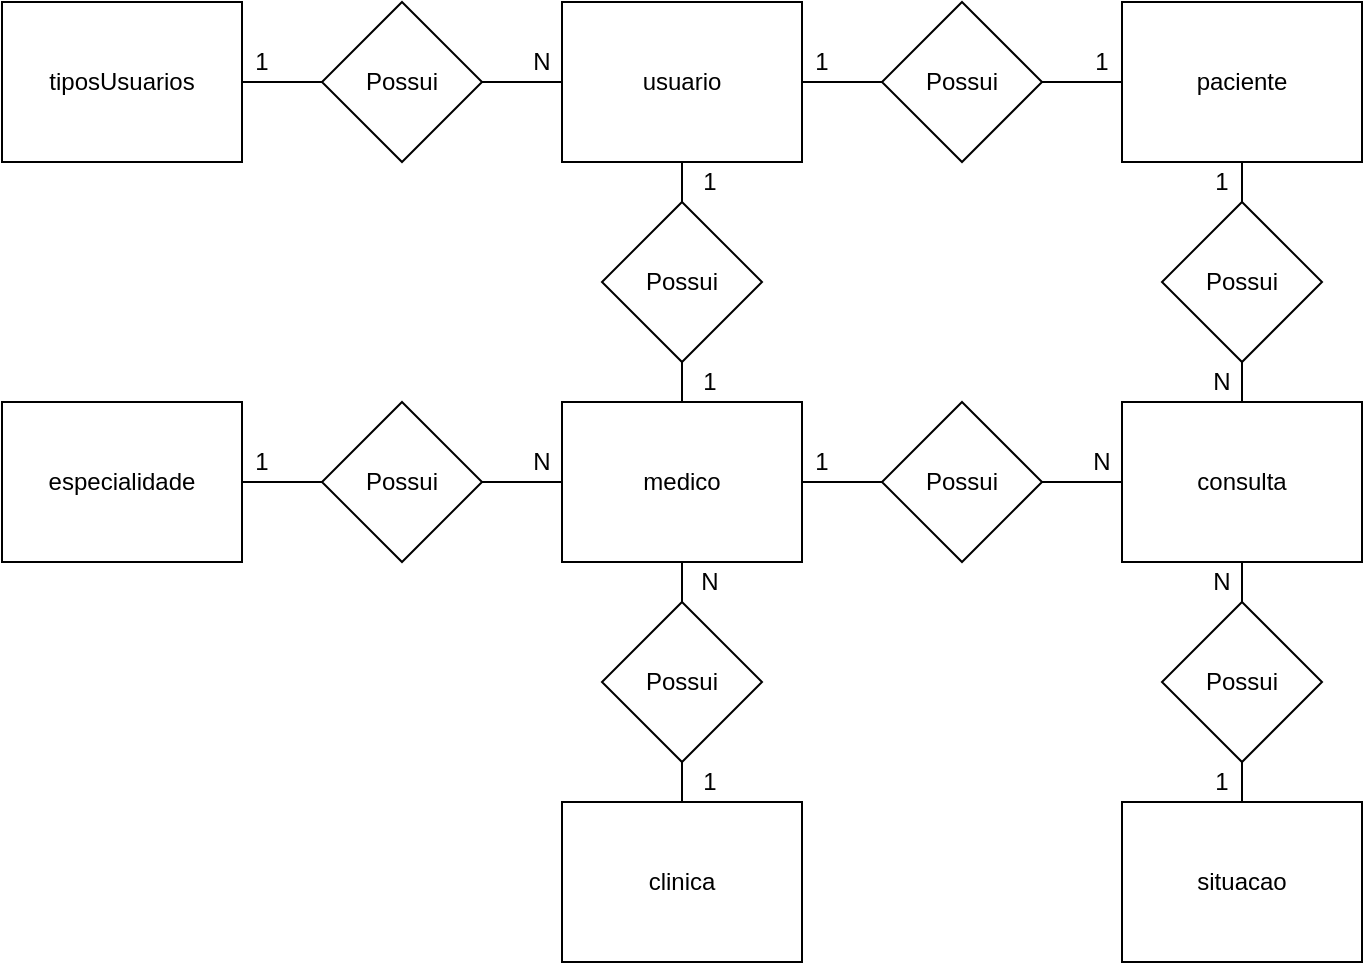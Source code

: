 <mxfile version="14.4.8" type="device" pages="2"><diagram id="L9yg8rVzbxGNGAhTD04A" name="Conceitual"><mxGraphModel dx="1422" dy="762" grid="1" gridSize="10" guides="1" tooltips="1" connect="1" arrows="1" fold="1" page="1" pageScale="1" pageWidth="827" pageHeight="1169" math="0" shadow="0"><root><mxCell id="0"/><mxCell id="1" parent="0"/><mxCell id="zgJWfHklPlc2jn0iiybX-17" style="edgeStyle=orthogonalEdgeStyle;rounded=0;orthogonalLoop=1;jettySize=auto;html=1;endArrow=none;endFill=0;" parent="1" source="zgJWfHklPlc2jn0iiybX-1" target="zgJWfHklPlc2jn0iiybX-10" edge="1"><mxGeometry relative="1" as="geometry"/></mxCell><mxCell id="zgJWfHklPlc2jn0iiybX-1" value="tiposUsuarios" style="rounded=0;whiteSpace=wrap;html=1;" parent="1" vertex="1"><mxGeometry x="40" y="40" width="120" height="80" as="geometry"/></mxCell><mxCell id="zgJWfHklPlc2jn0iiybX-18" style="edgeStyle=orthogonalEdgeStyle;rounded=0;orthogonalLoop=1;jettySize=auto;html=1;entryX=1;entryY=0.5;entryDx=0;entryDy=0;endArrow=none;endFill=0;" parent="1" source="zgJWfHklPlc2jn0iiybX-2" target="zgJWfHklPlc2jn0iiybX-10" edge="1"><mxGeometry relative="1" as="geometry"/></mxCell><mxCell id="zgJWfHklPlc2jn0iiybX-19" style="edgeStyle=orthogonalEdgeStyle;rounded=0;orthogonalLoop=1;jettySize=auto;html=1;endArrow=none;endFill=0;" parent="1" source="zgJWfHklPlc2jn0iiybX-2" target="zgJWfHklPlc2jn0iiybX-16" edge="1"><mxGeometry relative="1" as="geometry"/></mxCell><mxCell id="zgJWfHklPlc2jn0iiybX-25" style="edgeStyle=orthogonalEdgeStyle;rounded=0;orthogonalLoop=1;jettySize=auto;html=1;endArrow=none;endFill=0;" parent="1" source="zgJWfHklPlc2jn0iiybX-2" target="zgJWfHklPlc2jn0iiybX-14" edge="1"><mxGeometry relative="1" as="geometry"/></mxCell><mxCell id="zgJWfHklPlc2jn0iiybX-2" value="usuario" style="rounded=0;whiteSpace=wrap;html=1;" parent="1" vertex="1"><mxGeometry x="320" y="40" width="120" height="80" as="geometry"/></mxCell><mxCell id="zgJWfHklPlc2jn0iiybX-22" style="edgeStyle=orthogonalEdgeStyle;rounded=0;orthogonalLoop=1;jettySize=auto;html=1;endArrow=none;endFill=0;" parent="1" source="zgJWfHklPlc2jn0iiybX-3" target="zgJWfHklPlc2jn0iiybX-11" edge="1"><mxGeometry relative="1" as="geometry"/></mxCell><mxCell id="zgJWfHklPlc2jn0iiybX-3" value="especialidade" style="rounded=0;whiteSpace=wrap;html=1;" parent="1" vertex="1"><mxGeometry x="40" y="240" width="120" height="80" as="geometry"/></mxCell><mxCell id="zgJWfHklPlc2jn0iiybX-4" value="clinica" style="rounded=0;whiteSpace=wrap;html=1;" parent="1" vertex="1"><mxGeometry x="320" y="440" width="120" height="80" as="geometry"/></mxCell><mxCell id="zgJWfHklPlc2jn0iiybX-21" style="edgeStyle=orthogonalEdgeStyle;rounded=0;orthogonalLoop=1;jettySize=auto;html=1;endArrow=none;endFill=0;" parent="1" source="zgJWfHklPlc2jn0iiybX-5" target="zgJWfHklPlc2jn0iiybX-11" edge="1"><mxGeometry relative="1" as="geometry"/></mxCell><mxCell id="zgJWfHklPlc2jn0iiybX-23" style="edgeStyle=orthogonalEdgeStyle;rounded=0;orthogonalLoop=1;jettySize=auto;html=1;endArrow=none;endFill=0;" parent="1" source="zgJWfHklPlc2jn0iiybX-5" target="zgJWfHklPlc2jn0iiybX-15" edge="1"><mxGeometry relative="1" as="geometry"/></mxCell><mxCell id="zgJWfHklPlc2jn0iiybX-33" style="edgeStyle=orthogonalEdgeStyle;rounded=0;orthogonalLoop=1;jettySize=auto;html=1;endArrow=none;endFill=0;" parent="1" source="zgJWfHklPlc2jn0iiybX-5" target="zgJWfHklPlc2jn0iiybX-13" edge="1"><mxGeometry relative="1" as="geometry"/></mxCell><mxCell id="zgJWfHklPlc2jn0iiybX-5" value="medico" style="rounded=0;whiteSpace=wrap;html=1;" parent="1" vertex="1"><mxGeometry x="320" y="240" width="120" height="80" as="geometry"/></mxCell><mxCell id="zgJWfHklPlc2jn0iiybX-26" style="edgeStyle=orthogonalEdgeStyle;rounded=0;orthogonalLoop=1;jettySize=auto;html=1;endArrow=none;endFill=0;" parent="1" source="zgJWfHklPlc2jn0iiybX-6" target="zgJWfHklPlc2jn0iiybX-14" edge="1"><mxGeometry relative="1" as="geometry"/></mxCell><mxCell id="zgJWfHklPlc2jn0iiybX-28" style="edgeStyle=orthogonalEdgeStyle;rounded=0;orthogonalLoop=1;jettySize=auto;html=1;endArrow=none;endFill=0;" parent="1" source="zgJWfHklPlc2jn0iiybX-6" target="zgJWfHklPlc2jn0iiybX-27" edge="1"><mxGeometry relative="1" as="geometry"/></mxCell><mxCell id="zgJWfHklPlc2jn0iiybX-6" value="paciente" style="rounded=0;whiteSpace=wrap;html=1;" parent="1" vertex="1"><mxGeometry x="600" y="40" width="120" height="80" as="geometry"/></mxCell><mxCell id="9aQwCEBss1eRa0aVJE9a-4" style="edgeStyle=orthogonalEdgeStyle;rounded=0;orthogonalLoop=1;jettySize=auto;html=1;endArrow=none;endFill=0;" parent="1" source="zgJWfHklPlc2jn0iiybX-8" target="9aQwCEBss1eRa0aVJE9a-2" edge="1"><mxGeometry relative="1" as="geometry"/></mxCell><mxCell id="zgJWfHklPlc2jn0iiybX-8" value="consulta" style="rounded=0;whiteSpace=wrap;html=1;" parent="1" vertex="1"><mxGeometry x="600" y="240" width="120" height="80" as="geometry"/></mxCell><mxCell id="zgJWfHklPlc2jn0iiybX-10" value="Possui" style="rhombus;whiteSpace=wrap;html=1;" parent="1" vertex="1"><mxGeometry x="200" y="40" width="80" height="80" as="geometry"/></mxCell><mxCell id="zgJWfHklPlc2jn0iiybX-11" value="&lt;span&gt;Possui&lt;/span&gt;" style="rhombus;whiteSpace=wrap;html=1;" parent="1" vertex="1"><mxGeometry x="200" y="240" width="80" height="80" as="geometry"/></mxCell><mxCell id="zgJWfHklPlc2jn0iiybX-34" style="edgeStyle=orthogonalEdgeStyle;rounded=0;orthogonalLoop=1;jettySize=auto;html=1;endArrow=none;endFill=0;" parent="1" source="zgJWfHklPlc2jn0iiybX-13" target="zgJWfHklPlc2jn0iiybX-8" edge="1"><mxGeometry relative="1" as="geometry"/></mxCell><mxCell id="zgJWfHklPlc2jn0iiybX-13" value="&lt;span&gt;Possui&lt;/span&gt;" style="rhombus;whiteSpace=wrap;html=1;" parent="1" vertex="1"><mxGeometry x="480" y="240" width="80" height="80" as="geometry"/></mxCell><mxCell id="zgJWfHklPlc2jn0iiybX-14" value="&lt;span&gt;Possui&lt;/span&gt;" style="rhombus;whiteSpace=wrap;html=1;" parent="1" vertex="1"><mxGeometry x="480" y="40" width="80" height="80" as="geometry"/></mxCell><mxCell id="zgJWfHklPlc2jn0iiybX-24" style="edgeStyle=orthogonalEdgeStyle;rounded=0;orthogonalLoop=1;jettySize=auto;html=1;endArrow=none;endFill=0;" parent="1" source="zgJWfHklPlc2jn0iiybX-15" target="zgJWfHklPlc2jn0iiybX-4" edge="1"><mxGeometry relative="1" as="geometry"/></mxCell><mxCell id="zgJWfHklPlc2jn0iiybX-15" value="&lt;span&gt;Possui&lt;/span&gt;" style="rhombus;whiteSpace=wrap;html=1;" parent="1" vertex="1"><mxGeometry x="340" y="340" width="80" height="80" as="geometry"/></mxCell><mxCell id="zgJWfHklPlc2jn0iiybX-20" style="edgeStyle=orthogonalEdgeStyle;rounded=0;orthogonalLoop=1;jettySize=auto;html=1;endArrow=none;endFill=0;" parent="1" source="zgJWfHklPlc2jn0iiybX-16" target="zgJWfHklPlc2jn0iiybX-5" edge="1"><mxGeometry relative="1" as="geometry"/></mxCell><mxCell id="zgJWfHklPlc2jn0iiybX-16" value="&lt;span&gt;Possui&lt;/span&gt;" style="rhombus;whiteSpace=wrap;html=1;" parent="1" vertex="1"><mxGeometry x="340" y="140" width="80" height="80" as="geometry"/></mxCell><mxCell id="zgJWfHklPlc2jn0iiybX-29" style="edgeStyle=orthogonalEdgeStyle;rounded=0;orthogonalLoop=1;jettySize=auto;html=1;endArrow=none;endFill=0;" parent="1" source="zgJWfHklPlc2jn0iiybX-27" target="zgJWfHklPlc2jn0iiybX-8" edge="1"><mxGeometry relative="1" as="geometry"/></mxCell><mxCell id="zgJWfHklPlc2jn0iiybX-27" value="&lt;span&gt;Possui&lt;/span&gt;" style="rhombus;whiteSpace=wrap;html=1;" parent="1" vertex="1"><mxGeometry x="620" y="140" width="80" height="80" as="geometry"/></mxCell><mxCell id="zgJWfHklPlc2jn0iiybX-35" value="1" style="text;html=1;strokeColor=none;fillColor=none;align=center;verticalAlign=middle;whiteSpace=wrap;rounded=0;" parent="1" vertex="1"><mxGeometry x="150" y="60" width="40" height="20" as="geometry"/></mxCell><mxCell id="zgJWfHklPlc2jn0iiybX-36" value="1" style="text;html=1;strokeColor=none;fillColor=none;align=center;verticalAlign=middle;whiteSpace=wrap;rounded=0;" parent="1" vertex="1"><mxGeometry x="150" y="260" width="40" height="20" as="geometry"/></mxCell><mxCell id="zgJWfHklPlc2jn0iiybX-37" value="N" style="text;html=1;strokeColor=none;fillColor=none;align=center;verticalAlign=middle;whiteSpace=wrap;rounded=0;" parent="1" vertex="1"><mxGeometry x="290" y="260" width="40" height="20" as="geometry"/></mxCell><mxCell id="zgJWfHklPlc2jn0iiybX-38" value="N" style="text;html=1;strokeColor=none;fillColor=none;align=center;verticalAlign=middle;whiteSpace=wrap;rounded=0;" parent="1" vertex="1"><mxGeometry x="290" y="60" width="40" height="20" as="geometry"/></mxCell><mxCell id="zgJWfHklPlc2jn0iiybX-39" value="1" style="text;html=1;strokeColor=none;fillColor=none;align=center;verticalAlign=middle;whiteSpace=wrap;rounded=0;" parent="1" vertex="1"><mxGeometry x="430" y="60" width="40" height="20" as="geometry"/></mxCell><mxCell id="zgJWfHklPlc2jn0iiybX-40" value="1" style="text;html=1;strokeColor=none;fillColor=none;align=center;verticalAlign=middle;whiteSpace=wrap;rounded=0;" parent="1" vertex="1"><mxGeometry x="430" y="260" width="40" height="20" as="geometry"/></mxCell><mxCell id="zgJWfHklPlc2jn0iiybX-41" value="N" style="text;html=1;strokeColor=none;fillColor=none;align=center;verticalAlign=middle;whiteSpace=wrap;rounded=0;" parent="1" vertex="1"><mxGeometry x="374" y="320" width="40" height="20" as="geometry"/></mxCell><mxCell id="zgJWfHklPlc2jn0iiybX-42" value="1" style="text;html=1;strokeColor=none;fillColor=none;align=center;verticalAlign=middle;whiteSpace=wrap;rounded=0;" parent="1" vertex="1"><mxGeometry x="374" y="420" width="40" height="20" as="geometry"/></mxCell><mxCell id="zgJWfHklPlc2jn0iiybX-43" value="1" style="text;html=1;strokeColor=none;fillColor=none;align=center;verticalAlign=middle;whiteSpace=wrap;rounded=0;" parent="1" vertex="1"><mxGeometry x="374" y="220" width="40" height="20" as="geometry"/></mxCell><mxCell id="zgJWfHklPlc2jn0iiybX-44" value="1" style="text;html=1;strokeColor=none;fillColor=none;align=center;verticalAlign=middle;whiteSpace=wrap;rounded=0;" parent="1" vertex="1"><mxGeometry x="570" y="60" width="40" height="20" as="geometry"/></mxCell><mxCell id="zgJWfHklPlc2jn0iiybX-45" value="1" style="text;html=1;strokeColor=none;fillColor=none;align=center;verticalAlign=middle;whiteSpace=wrap;rounded=0;" parent="1" vertex="1"><mxGeometry x="630" y="120" width="40" height="20" as="geometry"/></mxCell><mxCell id="zgJWfHklPlc2jn0iiybX-46" value="N" style="text;html=1;strokeColor=none;fillColor=none;align=center;verticalAlign=middle;whiteSpace=wrap;rounded=0;" parent="1" vertex="1"><mxGeometry x="630" y="220" width="40" height="20" as="geometry"/></mxCell><mxCell id="zgJWfHklPlc2jn0iiybX-49" value="N" style="text;html=1;strokeColor=none;fillColor=none;align=center;verticalAlign=middle;whiteSpace=wrap;rounded=0;" parent="1" vertex="1"><mxGeometry x="570" y="260" width="40" height="20" as="geometry"/></mxCell><mxCell id="zgJWfHklPlc2jn0iiybX-50" value="1" style="text;html=1;strokeColor=none;fillColor=none;align=center;verticalAlign=middle;whiteSpace=wrap;rounded=0;" parent="1" vertex="1"><mxGeometry x="374" y="120" width="40" height="20" as="geometry"/></mxCell><mxCell id="9aQwCEBss1eRa0aVJE9a-1" value="situacao" style="rounded=0;whiteSpace=wrap;html=1;" parent="1" vertex="1"><mxGeometry x="600" y="440" width="120" height="80" as="geometry"/></mxCell><mxCell id="9aQwCEBss1eRa0aVJE9a-3" style="edgeStyle=orthogonalEdgeStyle;rounded=0;orthogonalLoop=1;jettySize=auto;html=1;endArrow=none;endFill=0;" parent="1" source="9aQwCEBss1eRa0aVJE9a-2" target="9aQwCEBss1eRa0aVJE9a-1" edge="1"><mxGeometry relative="1" as="geometry"/></mxCell><mxCell id="9aQwCEBss1eRa0aVJE9a-2" value="Possui" style="rhombus;whiteSpace=wrap;html=1;" parent="1" vertex="1"><mxGeometry x="620" y="340" width="80" height="80" as="geometry"/></mxCell><mxCell id="9aQwCEBss1eRa0aVJE9a-5" value="1" style="text;html=1;strokeColor=none;fillColor=none;align=center;verticalAlign=middle;whiteSpace=wrap;rounded=0;" parent="1" vertex="1"><mxGeometry x="630" y="420" width="40" height="20" as="geometry"/></mxCell><mxCell id="9aQwCEBss1eRa0aVJE9a-7" value="N" style="text;html=1;strokeColor=none;fillColor=none;align=center;verticalAlign=middle;whiteSpace=wrap;rounded=0;" parent="1" vertex="1"><mxGeometry x="630" y="320" width="40" height="20" as="geometry"/></mxCell></root></mxGraphModel></diagram><diagram id="YY0C0LUeWNbSmeNRkTeQ" name="Lógico"><mxGraphModel dx="1422" dy="762" grid="1" gridSize="10" guides="1" tooltips="1" connect="1" arrows="1" fold="1" page="1" pageScale="1" pageWidth="827" pageHeight="1169" math="0" shadow="0"><root><mxCell id="BpLXdGDiYHrNha-_4x43-0"/><mxCell id="BpLXdGDiYHrNha-_4x43-1" parent="BpLXdGDiYHrNha-_4x43-0"/><mxCell id="ZwELQUAfEaerFVVG8BDn-0" value="tiposUsuarios" style="shape=table;startSize=30;container=1;collapsible=1;childLayout=tableLayout;fixedRows=1;rowLines=0;fontStyle=1;align=center;resizeLast=1;" parent="BpLXdGDiYHrNha-_4x43-1" vertex="1"><mxGeometry x="40" y="40" width="180" height="100" as="geometry"/></mxCell><mxCell id="ZwELQUAfEaerFVVG8BDn-1" value="" style="shape=partialRectangle;collapsible=0;dropTarget=0;pointerEvents=0;fillColor=none;top=0;left=0;bottom=1;right=0;points=[[0,0.5],[1,0.5]];portConstraint=eastwest;" parent="ZwELQUAfEaerFVVG8BDn-0" vertex="1"><mxGeometry y="30" width="180" height="30" as="geometry"/></mxCell><mxCell id="ZwELQUAfEaerFVVG8BDn-2" value="PK" style="shape=partialRectangle;connectable=0;fillColor=none;top=0;left=0;bottom=0;right=0;fontStyle=1;overflow=hidden;" parent="ZwELQUAfEaerFVVG8BDn-1" vertex="1"><mxGeometry width="30" height="30" as="geometry"/></mxCell><mxCell id="ZwELQUAfEaerFVVG8BDn-3" value="idTiposUsuario" style="shape=partialRectangle;connectable=0;fillColor=none;top=0;left=0;bottom=0;right=0;align=left;spacingLeft=6;fontStyle=1;overflow=hidden;" parent="ZwELQUAfEaerFVVG8BDn-1" vertex="1"><mxGeometry x="30" width="150" height="30" as="geometry"/></mxCell><mxCell id="ZwELQUAfEaerFVVG8BDn-4" value="" style="shape=partialRectangle;collapsible=0;dropTarget=0;pointerEvents=0;fillColor=none;top=0;left=0;bottom=0;right=0;points=[[0,0.5],[1,0.5]];portConstraint=eastwest;" parent="ZwELQUAfEaerFVVG8BDn-0" vertex="1"><mxGeometry y="60" width="180" height="30" as="geometry"/></mxCell><mxCell id="ZwELQUAfEaerFVVG8BDn-5" value="" style="shape=partialRectangle;connectable=0;fillColor=none;top=0;left=0;bottom=0;right=0;editable=1;overflow=hidden;" parent="ZwELQUAfEaerFVVG8BDn-4" vertex="1"><mxGeometry width="30" height="30" as="geometry"/></mxCell><mxCell id="ZwELQUAfEaerFVVG8BDn-6" value="tituloTipoUsuario" style="shape=partialRectangle;connectable=0;fillColor=none;top=0;left=0;bottom=0;right=0;align=left;spacingLeft=6;overflow=hidden;" parent="ZwELQUAfEaerFVVG8BDn-4" vertex="1"><mxGeometry x="30" width="150" height="30" as="geometry"/></mxCell><mxCell id="COuLoi7ls_Oq8JJpT6Qw-0" value="usuario" style="shape=table;startSize=30;container=1;collapsible=1;childLayout=tableLayout;fixedRows=1;rowLines=0;fontStyle=1;align=center;resizeLast=1;" parent="BpLXdGDiYHrNha-_4x43-1" vertex="1"><mxGeometry x="320" y="40" width="180" height="160" as="geometry"/></mxCell><mxCell id="COuLoi7ls_Oq8JJpT6Qw-1" value="" style="shape=partialRectangle;collapsible=0;dropTarget=0;pointerEvents=0;fillColor=none;top=0;left=0;bottom=0;right=0;points=[[0,0.5],[1,0.5]];portConstraint=eastwest;" parent="COuLoi7ls_Oq8JJpT6Qw-0" vertex="1"><mxGeometry y="30" width="180" height="30" as="geometry"/></mxCell><mxCell id="COuLoi7ls_Oq8JJpT6Qw-2" value="PK" style="shape=partialRectangle;connectable=0;fillColor=none;top=0;left=0;bottom=0;right=0;fontStyle=1;overflow=hidden;" parent="COuLoi7ls_Oq8JJpT6Qw-1" vertex="1"><mxGeometry width="60" height="30" as="geometry"/></mxCell><mxCell id="COuLoi7ls_Oq8JJpT6Qw-3" value="idUsuario" style="shape=partialRectangle;connectable=0;fillColor=none;top=0;left=0;bottom=0;right=0;align=left;spacingLeft=6;fontStyle=1;overflow=hidden;" parent="COuLoi7ls_Oq8JJpT6Qw-1" vertex="1"><mxGeometry x="60" width="120" height="30" as="geometry"/></mxCell><mxCell id="COuLoi7ls_Oq8JJpT6Qw-4" value="" style="shape=partialRectangle;collapsible=0;dropTarget=0;pointerEvents=0;fillColor=none;top=0;left=0;bottom=1;right=0;points=[[0,0.5],[1,0.5]];portConstraint=eastwest;" parent="COuLoi7ls_Oq8JJpT6Qw-0" vertex="1"><mxGeometry y="60" width="180" height="30" as="geometry"/></mxCell><mxCell id="COuLoi7ls_Oq8JJpT6Qw-5" value="FK" style="shape=partialRectangle;connectable=0;fillColor=none;top=0;left=0;bottom=0;right=0;fontStyle=1;overflow=hidden;" parent="COuLoi7ls_Oq8JJpT6Qw-4" vertex="1"><mxGeometry width="60" height="30" as="geometry"/></mxCell><mxCell id="COuLoi7ls_Oq8JJpT6Qw-6" value="idTiposUsuario" style="shape=partialRectangle;connectable=0;fillColor=none;top=0;left=0;bottom=0;right=0;align=left;spacingLeft=6;fontStyle=1;overflow=hidden;" parent="COuLoi7ls_Oq8JJpT6Qw-4" vertex="1"><mxGeometry x="60" width="120" height="30" as="geometry"/></mxCell><mxCell id="COuLoi7ls_Oq8JJpT6Qw-10" value="" style="shape=partialRectangle;collapsible=0;dropTarget=0;pointerEvents=0;fillColor=none;top=0;left=0;bottom=0;right=0;points=[[0,0.5],[1,0.5]];portConstraint=eastwest;" parent="COuLoi7ls_Oq8JJpT6Qw-0" vertex="1"><mxGeometry y="90" width="180" height="30" as="geometry"/></mxCell><mxCell id="COuLoi7ls_Oq8JJpT6Qw-11" value="" style="shape=partialRectangle;connectable=0;fillColor=none;top=0;left=0;bottom=0;right=0;editable=1;overflow=hidden;" parent="COuLoi7ls_Oq8JJpT6Qw-10" vertex="1"><mxGeometry width="60" height="30" as="geometry"/></mxCell><mxCell id="COuLoi7ls_Oq8JJpT6Qw-12" value="Email" style="shape=partialRectangle;connectable=0;fillColor=none;top=0;left=0;bottom=0;right=0;align=left;spacingLeft=6;overflow=hidden;" parent="COuLoi7ls_Oq8JJpT6Qw-10" vertex="1"><mxGeometry x="60" width="120" height="30" as="geometry"/></mxCell><mxCell id="COuLoi7ls_Oq8JJpT6Qw-13" value="" style="shape=partialRectangle;collapsible=0;dropTarget=0;pointerEvents=0;fillColor=none;top=0;left=0;bottom=0;right=0;points=[[0,0.5],[1,0.5]];portConstraint=eastwest;" parent="COuLoi7ls_Oq8JJpT6Qw-0" vertex="1"><mxGeometry y="120" width="180" height="30" as="geometry"/></mxCell><mxCell id="COuLoi7ls_Oq8JJpT6Qw-14" value="" style="shape=partialRectangle;connectable=0;fillColor=none;top=0;left=0;bottom=0;right=0;editable=1;overflow=hidden;" parent="COuLoi7ls_Oq8JJpT6Qw-13" vertex="1"><mxGeometry width="60" height="30" as="geometry"/></mxCell><mxCell id="COuLoi7ls_Oq8JJpT6Qw-15" value="Senha" style="shape=partialRectangle;connectable=0;fillColor=none;top=0;left=0;bottom=0;right=0;align=left;spacingLeft=6;overflow=hidden;" parent="COuLoi7ls_Oq8JJpT6Qw-13" vertex="1"><mxGeometry x="60" width="120" height="30" as="geometry"/></mxCell><mxCell id="COuLoi7ls_Oq8JJpT6Qw-16" value="" style="edgeStyle=entityRelationEdgeStyle;fontSize=12;html=1;endArrow=ERoneToMany;" parent="BpLXdGDiYHrNha-_4x43-1" source="ZwELQUAfEaerFVVG8BDn-1" target="COuLoi7ls_Oq8JJpT6Qw-4" edge="1"><mxGeometry width="100" height="100" relative="1" as="geometry"><mxPoint x="180" y="280" as="sourcePoint"/><mxPoint x="280" y="180" as="targetPoint"/></mxGeometry></mxCell><mxCell id="COuLoi7ls_Oq8JJpT6Qw-17" value="especialidade" style="shape=table;startSize=30;container=1;collapsible=1;childLayout=tableLayout;fixedRows=1;rowLines=0;fontStyle=1;align=center;resizeLast=1;" parent="BpLXdGDiYHrNha-_4x43-1" vertex="1"><mxGeometry x="40" y="280" width="180" height="100" as="geometry"/></mxCell><mxCell id="COuLoi7ls_Oq8JJpT6Qw-18" value="" style="shape=partialRectangle;collapsible=0;dropTarget=0;pointerEvents=0;fillColor=none;top=0;left=0;bottom=1;right=0;points=[[0,0.5],[1,0.5]];portConstraint=eastwest;" parent="COuLoi7ls_Oq8JJpT6Qw-17" vertex="1"><mxGeometry y="30" width="180" height="30" as="geometry"/></mxCell><mxCell id="COuLoi7ls_Oq8JJpT6Qw-19" value="PK" style="shape=partialRectangle;connectable=0;fillColor=none;top=0;left=0;bottom=0;right=0;fontStyle=1;overflow=hidden;" parent="COuLoi7ls_Oq8JJpT6Qw-18" vertex="1"><mxGeometry width="30" height="30" as="geometry"/></mxCell><mxCell id="COuLoi7ls_Oq8JJpT6Qw-20" value="idEspecialidade" style="shape=partialRectangle;connectable=0;fillColor=none;top=0;left=0;bottom=0;right=0;align=left;spacingLeft=6;fontStyle=1;overflow=hidden;" parent="COuLoi7ls_Oq8JJpT6Qw-18" vertex="1"><mxGeometry x="30" width="150" height="30" as="geometry"/></mxCell><mxCell id="COuLoi7ls_Oq8JJpT6Qw-21" value="" style="shape=partialRectangle;collapsible=0;dropTarget=0;pointerEvents=0;fillColor=none;top=0;left=0;bottom=0;right=0;points=[[0,0.5],[1,0.5]];portConstraint=eastwest;" parent="COuLoi7ls_Oq8JJpT6Qw-17" vertex="1"><mxGeometry y="60" width="180" height="30" as="geometry"/></mxCell><mxCell id="COuLoi7ls_Oq8JJpT6Qw-22" value="" style="shape=partialRectangle;connectable=0;fillColor=none;top=0;left=0;bottom=0;right=0;editable=1;overflow=hidden;" parent="COuLoi7ls_Oq8JJpT6Qw-21" vertex="1"><mxGeometry width="30" height="30" as="geometry"/></mxCell><mxCell id="COuLoi7ls_Oq8JJpT6Qw-23" value="nomeEspecialidade" style="shape=partialRectangle;connectable=0;fillColor=none;top=0;left=0;bottom=0;right=0;align=left;spacingLeft=6;overflow=hidden;" parent="COuLoi7ls_Oq8JJpT6Qw-21" vertex="1"><mxGeometry x="30" width="150" height="30" as="geometry"/></mxCell><mxCell id="COuLoi7ls_Oq8JJpT6Qw-30" value="clinica" style="shape=table;startSize=30;container=1;collapsible=1;childLayout=tableLayout;fixedRows=1;rowLines=0;fontStyle=1;align=center;resizeLast=1;" parent="BpLXdGDiYHrNha-_4x43-1" vertex="1"><mxGeometry x="320" y="520" width="180" height="190" as="geometry"/></mxCell><mxCell id="COuLoi7ls_Oq8JJpT6Qw-31" value="" style="shape=partialRectangle;collapsible=0;dropTarget=0;pointerEvents=0;fillColor=none;top=0;left=0;bottom=1;right=0;points=[[0,0.5],[1,0.5]];portConstraint=eastwest;" parent="COuLoi7ls_Oq8JJpT6Qw-30" vertex="1"><mxGeometry y="30" width="180" height="30" as="geometry"/></mxCell><mxCell id="COuLoi7ls_Oq8JJpT6Qw-32" value="PK" style="shape=partialRectangle;connectable=0;fillColor=none;top=0;left=0;bottom=0;right=0;fontStyle=1;overflow=hidden;" parent="COuLoi7ls_Oq8JJpT6Qw-31" vertex="1"><mxGeometry width="30" height="30" as="geometry"/></mxCell><mxCell id="COuLoi7ls_Oq8JJpT6Qw-33" value="idClinica" style="shape=partialRectangle;connectable=0;fillColor=none;top=0;left=0;bottom=0;right=0;align=left;spacingLeft=6;fontStyle=1;overflow=hidden;" parent="COuLoi7ls_Oq8JJpT6Qw-31" vertex="1"><mxGeometry x="30" width="150" height="30" as="geometry"/></mxCell><mxCell id="COuLoi7ls_Oq8JJpT6Qw-34" value="" style="shape=partialRectangle;collapsible=0;dropTarget=0;pointerEvents=0;fillColor=none;top=0;left=0;bottom=0;right=0;points=[[0,0.5],[1,0.5]];portConstraint=eastwest;" parent="COuLoi7ls_Oq8JJpT6Qw-30" vertex="1"><mxGeometry y="60" width="180" height="30" as="geometry"/></mxCell><mxCell id="COuLoi7ls_Oq8JJpT6Qw-35" value="" style="shape=partialRectangle;connectable=0;fillColor=none;top=0;left=0;bottom=0;right=0;editable=1;overflow=hidden;" parent="COuLoi7ls_Oq8JJpT6Qw-34" vertex="1"><mxGeometry width="30" height="30" as="geometry"/></mxCell><mxCell id="COuLoi7ls_Oq8JJpT6Qw-36" value="CNPJ" style="shape=partialRectangle;connectable=0;fillColor=none;top=0;left=0;bottom=0;right=0;align=left;spacingLeft=6;overflow=hidden;" parent="COuLoi7ls_Oq8JJpT6Qw-34" vertex="1"><mxGeometry x="30" width="150" height="30" as="geometry"/></mxCell><mxCell id="COuLoi7ls_Oq8JJpT6Qw-37" value="" style="shape=partialRectangle;collapsible=0;dropTarget=0;pointerEvents=0;fillColor=none;top=0;left=0;bottom=0;right=0;points=[[0,0.5],[1,0.5]];portConstraint=eastwest;" parent="COuLoi7ls_Oq8JJpT6Qw-30" vertex="1"><mxGeometry y="90" width="180" height="30" as="geometry"/></mxCell><mxCell id="COuLoi7ls_Oq8JJpT6Qw-38" value="" style="shape=partialRectangle;connectable=0;fillColor=none;top=0;left=0;bottom=0;right=0;editable=1;overflow=hidden;" parent="COuLoi7ls_Oq8JJpT6Qw-37" vertex="1"><mxGeometry width="30" height="30" as="geometry"/></mxCell><mxCell id="COuLoi7ls_Oq8JJpT6Qw-39" value="Endereco" style="shape=partialRectangle;connectable=0;fillColor=none;top=0;left=0;bottom=0;right=0;align=left;spacingLeft=6;overflow=hidden;" parent="COuLoi7ls_Oq8JJpT6Qw-37" vertex="1"><mxGeometry x="30" width="150" height="30" as="geometry"/></mxCell><mxCell id="COuLoi7ls_Oq8JJpT6Qw-40" value="" style="shape=partialRectangle;collapsible=0;dropTarget=0;pointerEvents=0;fillColor=none;top=0;left=0;bottom=0;right=0;points=[[0,0.5],[1,0.5]];portConstraint=eastwest;" parent="COuLoi7ls_Oq8JJpT6Qw-30" vertex="1"><mxGeometry y="120" width="180" height="30" as="geometry"/></mxCell><mxCell id="COuLoi7ls_Oq8JJpT6Qw-41" value="" style="shape=partialRectangle;connectable=0;fillColor=none;top=0;left=0;bottom=0;right=0;editable=1;overflow=hidden;" parent="COuLoi7ls_Oq8JJpT6Qw-40" vertex="1"><mxGeometry width="30" height="30" as="geometry"/></mxCell><mxCell id="COuLoi7ls_Oq8JJpT6Qw-42" value="NomeFantasia" style="shape=partialRectangle;connectable=0;fillColor=none;top=0;left=0;bottom=0;right=0;align=left;spacingLeft=6;overflow=hidden;" parent="COuLoi7ls_Oq8JJpT6Qw-40" vertex="1"><mxGeometry x="30" width="150" height="30" as="geometry"/></mxCell><mxCell id="COuLoi7ls_Oq8JJpT6Qw-43" value="" style="shape=partialRectangle;collapsible=0;dropTarget=0;pointerEvents=0;fillColor=none;top=0;left=0;bottom=0;right=0;points=[[0,0.5],[1,0.5]];portConstraint=eastwest;" parent="COuLoi7ls_Oq8JJpT6Qw-30" vertex="1"><mxGeometry y="150" width="180" height="30" as="geometry"/></mxCell><mxCell id="COuLoi7ls_Oq8JJpT6Qw-44" value="" style="shape=partialRectangle;connectable=0;fillColor=none;top=0;left=0;bottom=0;right=0;editable=1;overflow=hidden;" parent="COuLoi7ls_Oq8JJpT6Qw-43" vertex="1"><mxGeometry width="30" height="30" as="geometry"/></mxCell><mxCell id="COuLoi7ls_Oq8JJpT6Qw-45" value="RazaoSocial" style="shape=partialRectangle;connectable=0;fillColor=none;top=0;left=0;bottom=0;right=0;align=left;spacingLeft=6;overflow=hidden;" parent="COuLoi7ls_Oq8JJpT6Qw-43" vertex="1"><mxGeometry x="30" width="150" height="30" as="geometry"/></mxCell><mxCell id="COuLoi7ls_Oq8JJpT6Qw-46" value="medico" style="shape=table;startSize=30;container=1;collapsible=1;childLayout=tableLayout;fixedRows=1;rowLines=0;fontStyle=1;align=center;resizeLast=1;" parent="BpLXdGDiYHrNha-_4x43-1" vertex="1"><mxGeometry x="320" y="280" width="180" height="190" as="geometry"/></mxCell><mxCell id="COuLoi7ls_Oq8JJpT6Qw-47" value="" style="shape=partialRectangle;collapsible=0;dropTarget=0;pointerEvents=0;fillColor=none;top=0;left=0;bottom=0;right=0;points=[[0,0.5],[1,0.5]];portConstraint=eastwest;" parent="COuLoi7ls_Oq8JJpT6Qw-46" vertex="1"><mxGeometry y="30" width="180" height="30" as="geometry"/></mxCell><mxCell id="COuLoi7ls_Oq8JJpT6Qw-48" value="PK" style="shape=partialRectangle;connectable=0;fillColor=none;top=0;left=0;bottom=0;right=0;fontStyle=1;overflow=hidden;" parent="COuLoi7ls_Oq8JJpT6Qw-47" vertex="1"><mxGeometry width="60" height="30" as="geometry"/></mxCell><mxCell id="COuLoi7ls_Oq8JJpT6Qw-49" value="idMedico" style="shape=partialRectangle;connectable=0;fillColor=none;top=0;left=0;bottom=0;right=0;align=left;spacingLeft=6;fontStyle=1;overflow=hidden;" parent="COuLoi7ls_Oq8JJpT6Qw-47" vertex="1"><mxGeometry x="60" width="120" height="30" as="geometry"/></mxCell><mxCell id="COuLoi7ls_Oq8JJpT6Qw-62" value="" style="shape=partialRectangle;collapsible=0;dropTarget=0;pointerEvents=0;fillColor=none;top=0;left=0;bottom=0;right=0;points=[[0,0.5],[1,0.5]];portConstraint=eastwest;" parent="COuLoi7ls_Oq8JJpT6Qw-46" vertex="1"><mxGeometry y="60" width="180" height="30" as="geometry"/></mxCell><mxCell id="COuLoi7ls_Oq8JJpT6Qw-63" value="FK" style="shape=partialRectangle;connectable=0;fillColor=none;top=0;left=0;bottom=0;right=0;fontStyle=1;overflow=hidden;" parent="COuLoi7ls_Oq8JJpT6Qw-62" vertex="1"><mxGeometry width="60" height="30" as="geometry"/></mxCell><mxCell id="COuLoi7ls_Oq8JJpT6Qw-64" value="idUsuario" style="shape=partialRectangle;connectable=0;fillColor=none;top=0;left=0;bottom=0;right=0;align=left;spacingLeft=6;fontStyle=1;overflow=hidden;" parent="COuLoi7ls_Oq8JJpT6Qw-62" vertex="1"><mxGeometry x="60" width="120" height="30" as="geometry"/></mxCell><mxCell id="COuLoi7ls_Oq8JJpT6Qw-65" value="" style="shape=partialRectangle;collapsible=0;dropTarget=0;pointerEvents=0;fillColor=none;top=0;left=0;bottom=0;right=0;points=[[0,0.5],[1,0.5]];portConstraint=eastwest;" parent="COuLoi7ls_Oq8JJpT6Qw-46" vertex="1"><mxGeometry y="90" width="180" height="30" as="geometry"/></mxCell><mxCell id="COuLoi7ls_Oq8JJpT6Qw-66" value="FK" style="shape=partialRectangle;connectable=0;fillColor=none;top=0;left=0;bottom=0;right=0;fontStyle=1;overflow=hidden;" parent="COuLoi7ls_Oq8JJpT6Qw-65" vertex="1"><mxGeometry width="60" height="30" as="geometry"/></mxCell><mxCell id="COuLoi7ls_Oq8JJpT6Qw-67" value="idEspecialidade" style="shape=partialRectangle;connectable=0;fillColor=none;top=0;left=0;bottom=0;right=0;align=left;spacingLeft=6;fontStyle=1;overflow=hidden;" parent="COuLoi7ls_Oq8JJpT6Qw-65" vertex="1"><mxGeometry x="60" width="120" height="30" as="geometry"/></mxCell><mxCell id="COuLoi7ls_Oq8JJpT6Qw-50" value="" style="shape=partialRectangle;collapsible=0;dropTarget=0;pointerEvents=0;fillColor=none;top=0;left=0;bottom=1;right=0;points=[[0,0.5],[1,0.5]];portConstraint=eastwest;" parent="COuLoi7ls_Oq8JJpT6Qw-46" vertex="1"><mxGeometry y="120" width="180" height="30" as="geometry"/></mxCell><mxCell id="COuLoi7ls_Oq8JJpT6Qw-51" value="FK" style="shape=partialRectangle;connectable=0;fillColor=none;top=0;left=0;bottom=0;right=0;fontStyle=1;overflow=hidden;" parent="COuLoi7ls_Oq8JJpT6Qw-50" vertex="1"><mxGeometry width="60" height="30" as="geometry"/></mxCell><mxCell id="COuLoi7ls_Oq8JJpT6Qw-52" value="idClinica" style="shape=partialRectangle;connectable=0;fillColor=none;top=0;left=0;bottom=0;right=0;align=left;spacingLeft=6;fontStyle=1;overflow=hidden;" parent="COuLoi7ls_Oq8JJpT6Qw-50" vertex="1"><mxGeometry x="60" width="120" height="30" as="geometry"/></mxCell><mxCell id="COuLoi7ls_Oq8JJpT6Qw-53" value="" style="shape=partialRectangle;collapsible=0;dropTarget=0;pointerEvents=0;fillColor=none;top=0;left=0;bottom=0;right=0;points=[[0,0.5],[1,0.5]];portConstraint=eastwest;" parent="COuLoi7ls_Oq8JJpT6Qw-46" vertex="1"><mxGeometry y="150" width="180" height="30" as="geometry"/></mxCell><mxCell id="COuLoi7ls_Oq8JJpT6Qw-54" value="" style="shape=partialRectangle;connectable=0;fillColor=none;top=0;left=0;bottom=0;right=0;editable=1;overflow=hidden;" parent="COuLoi7ls_Oq8JJpT6Qw-53" vertex="1"><mxGeometry width="60" height="30" as="geometry"/></mxCell><mxCell id="COuLoi7ls_Oq8JJpT6Qw-55" value="CRM" style="shape=partialRectangle;connectable=0;fillColor=none;top=0;left=0;bottom=0;right=0;align=left;spacingLeft=6;overflow=hidden;" parent="COuLoi7ls_Oq8JJpT6Qw-53" vertex="1"><mxGeometry x="60" width="120" height="30" as="geometry"/></mxCell><mxCell id="COuLoi7ls_Oq8JJpT6Qw-68" value="" style="edgeStyle=entityRelationEdgeStyle;fontSize=12;html=1;endArrow=ERoneToMany;exitX=1;exitY=0.5;exitDx=0;exitDy=0;entryX=0;entryY=0.5;entryDx=0;entryDy=0;" parent="BpLXdGDiYHrNha-_4x43-1" source="COuLoi7ls_Oq8JJpT6Qw-18" target="COuLoi7ls_Oq8JJpT6Qw-65" edge="1"><mxGeometry width="100" height="100" relative="1" as="geometry"><mxPoint x="190" y="540" as="sourcePoint"/><mxPoint x="290" y="440" as="targetPoint"/></mxGeometry></mxCell><mxCell id="NlzFvVTeX867HND7OAms-0" value="" style="edgeStyle=entityRelationEdgeStyle;fontSize=12;html=1;endArrow=ERoneToMany;exitX=1;exitY=0.5;exitDx=0;exitDy=0;entryX=1;entryY=0.5;entryDx=0;entryDy=0;" parent="BpLXdGDiYHrNha-_4x43-1" source="COuLoi7ls_Oq8JJpT6Qw-31" target="COuLoi7ls_Oq8JJpT6Qw-50" edge="1"><mxGeometry width="100" height="100" relative="1" as="geometry"><mxPoint x="200" y="585" as="sourcePoint"/><mxPoint x="180" y="445" as="targetPoint"/></mxGeometry></mxCell><mxCell id="TAWOZJ10D2cs5THyI4Ll-0" value="" style="edgeStyle=entityRelationEdgeStyle;fontSize=12;html=1;endArrow=ERmandOne;startArrow=ERmandOne;entryX=1;entryY=0.5;entryDx=0;entryDy=0;" parent="BpLXdGDiYHrNha-_4x43-1" source="COuLoi7ls_Oq8JJpT6Qw-62" target="COuLoi7ls_Oq8JJpT6Qw-1" edge="1"><mxGeometry width="100" height="100" relative="1" as="geometry"><mxPoint x="620" y="390" as="sourcePoint"/><mxPoint x="720" y="290" as="targetPoint"/></mxGeometry></mxCell><mxCell id="TAWOZJ10D2cs5THyI4Ll-1" value="paciente" style="shape=table;startSize=30;container=1;collapsible=1;childLayout=tableLayout;fixedRows=1;rowLines=0;fontStyle=1;align=center;resizeLast=1;" parent="BpLXdGDiYHrNha-_4x43-1" vertex="1"><mxGeometry x="600" y="40" width="180" height="250" as="geometry"/></mxCell><mxCell id="TAWOZJ10D2cs5THyI4Ll-2" value="" style="shape=partialRectangle;collapsible=0;dropTarget=0;pointerEvents=0;fillColor=none;top=0;left=0;bottom=0;right=0;points=[[0,0.5],[1,0.5]];portConstraint=eastwest;" parent="TAWOZJ10D2cs5THyI4Ll-1" vertex="1"><mxGeometry y="30" width="180" height="30" as="geometry"/></mxCell><mxCell id="TAWOZJ10D2cs5THyI4Ll-3" value="PK" style="shape=partialRectangle;connectable=0;fillColor=none;top=0;left=0;bottom=0;right=0;fontStyle=1;overflow=hidden;" parent="TAWOZJ10D2cs5THyI4Ll-2" vertex="1"><mxGeometry width="60" height="30" as="geometry"/></mxCell><mxCell id="TAWOZJ10D2cs5THyI4Ll-4" value="idPaciente" style="shape=partialRectangle;connectable=0;fillColor=none;top=0;left=0;bottom=0;right=0;align=left;spacingLeft=6;fontStyle=1;overflow=hidden;" parent="TAWOZJ10D2cs5THyI4Ll-2" vertex="1"><mxGeometry x="60" width="120" height="30" as="geometry"/></mxCell><mxCell id="TAWOZJ10D2cs5THyI4Ll-5" value="" style="shape=partialRectangle;collapsible=0;dropTarget=0;pointerEvents=0;fillColor=none;top=0;left=0;bottom=1;right=0;points=[[0,0.5],[1,0.5]];portConstraint=eastwest;" parent="TAWOZJ10D2cs5THyI4Ll-1" vertex="1"><mxGeometry y="60" width="180" height="30" as="geometry"/></mxCell><mxCell id="TAWOZJ10D2cs5THyI4Ll-6" value="FK" style="shape=partialRectangle;connectable=0;fillColor=none;top=0;left=0;bottom=0;right=0;fontStyle=1;overflow=hidden;" parent="TAWOZJ10D2cs5THyI4Ll-5" vertex="1"><mxGeometry width="60" height="30" as="geometry"/></mxCell><mxCell id="TAWOZJ10D2cs5THyI4Ll-7" value="idUsuario" style="shape=partialRectangle;connectable=0;fillColor=none;top=0;left=0;bottom=0;right=0;align=left;spacingLeft=6;fontStyle=1;overflow=hidden;" parent="TAWOZJ10D2cs5THyI4Ll-5" vertex="1"><mxGeometry x="60" width="120" height="30" as="geometry"/></mxCell><mxCell id="TAWOZJ10D2cs5THyI4Ll-8" value="" style="shape=partialRectangle;collapsible=0;dropTarget=0;pointerEvents=0;fillColor=none;top=0;left=0;bottom=0;right=0;points=[[0,0.5],[1,0.5]];portConstraint=eastwest;" parent="TAWOZJ10D2cs5THyI4Ll-1" vertex="1"><mxGeometry y="90" width="180" height="30" as="geometry"/></mxCell><mxCell id="TAWOZJ10D2cs5THyI4Ll-9" value="" style="shape=partialRectangle;connectable=0;fillColor=none;top=0;left=0;bottom=0;right=0;editable=1;overflow=hidden;" parent="TAWOZJ10D2cs5THyI4Ll-8" vertex="1"><mxGeometry width="60" height="30" as="geometry"/></mxCell><mxCell id="TAWOZJ10D2cs5THyI4Ll-10" value="dataNascimento" style="shape=partialRectangle;connectable=0;fillColor=none;top=0;left=0;bottom=0;right=0;align=left;spacingLeft=6;overflow=hidden;" parent="TAWOZJ10D2cs5THyI4Ll-8" vertex="1"><mxGeometry x="60" width="120" height="30" as="geometry"/></mxCell><mxCell id="CqJ0Zio1Peg3-mjzzQsL-0" value="" style="shape=partialRectangle;collapsible=0;dropTarget=0;pointerEvents=0;fillColor=none;top=0;left=0;bottom=0;right=0;points=[[0,0.5],[1,0.5]];portConstraint=eastwest;" vertex="1" parent="TAWOZJ10D2cs5THyI4Ll-1"><mxGeometry y="120" width="180" height="30" as="geometry"/></mxCell><mxCell id="CqJ0Zio1Peg3-mjzzQsL-1" value="" style="shape=partialRectangle;connectable=0;fillColor=none;top=0;left=0;bottom=0;right=0;editable=1;overflow=hidden;" vertex="1" parent="CqJ0Zio1Peg3-mjzzQsL-0"><mxGeometry width="60" height="30" as="geometry"/></mxCell><mxCell id="CqJ0Zio1Peg3-mjzzQsL-2" value="Endereco" style="shape=partialRectangle;connectable=0;fillColor=none;top=0;left=0;bottom=0;right=0;align=left;spacingLeft=6;overflow=hidden;" vertex="1" parent="CqJ0Zio1Peg3-mjzzQsL-0"><mxGeometry x="60" width="120" height="30" as="geometry"/></mxCell><mxCell id="TAWOZJ10D2cs5THyI4Ll-11" value="" style="shape=partialRectangle;collapsible=0;dropTarget=0;pointerEvents=0;fillColor=none;top=0;left=0;bottom=0;right=0;points=[[0,0.5],[1,0.5]];portConstraint=eastwest;" parent="TAWOZJ10D2cs5THyI4Ll-1" vertex="1"><mxGeometry y="150" width="180" height="30" as="geometry"/></mxCell><mxCell id="TAWOZJ10D2cs5THyI4Ll-12" value="" style="shape=partialRectangle;connectable=0;fillColor=none;top=0;left=0;bottom=0;right=0;editable=1;overflow=hidden;" parent="TAWOZJ10D2cs5THyI4Ll-11" vertex="1"><mxGeometry width="60" height="30" as="geometry"/></mxCell><mxCell id="TAWOZJ10D2cs5THyI4Ll-13" value="RG" style="shape=partialRectangle;connectable=0;fillColor=none;top=0;left=0;bottom=0;right=0;align=left;spacingLeft=6;overflow=hidden;" parent="TAWOZJ10D2cs5THyI4Ll-11" vertex="1"><mxGeometry x="60" width="120" height="30" as="geometry"/></mxCell><mxCell id="TAWOZJ10D2cs5THyI4Ll-14" value="" style="shape=partialRectangle;collapsible=0;dropTarget=0;pointerEvents=0;fillColor=none;top=0;left=0;bottom=0;right=0;points=[[0,0.5],[1,0.5]];portConstraint=eastwest;" parent="TAWOZJ10D2cs5THyI4Ll-1" vertex="1"><mxGeometry y="180" width="180" height="30" as="geometry"/></mxCell><mxCell id="TAWOZJ10D2cs5THyI4Ll-15" value="" style="shape=partialRectangle;connectable=0;fillColor=none;top=0;left=0;bottom=0;right=0;editable=1;overflow=hidden;" parent="TAWOZJ10D2cs5THyI4Ll-14" vertex="1"><mxGeometry width="60" height="30" as="geometry"/></mxCell><mxCell id="TAWOZJ10D2cs5THyI4Ll-16" value="CPF" style="shape=partialRectangle;connectable=0;fillColor=none;top=0;left=0;bottom=0;right=0;align=left;spacingLeft=6;overflow=hidden;" parent="TAWOZJ10D2cs5THyI4Ll-14" vertex="1"><mxGeometry x="60" width="120" height="30" as="geometry"/></mxCell><mxCell id="TAWOZJ10D2cs5THyI4Ll-17" value="" style="shape=partialRectangle;collapsible=0;dropTarget=0;pointerEvents=0;fillColor=none;top=0;left=0;bottom=0;right=0;points=[[0,0.5],[1,0.5]];portConstraint=eastwest;" parent="TAWOZJ10D2cs5THyI4Ll-1" vertex="1"><mxGeometry y="210" width="180" height="30" as="geometry"/></mxCell><mxCell id="TAWOZJ10D2cs5THyI4Ll-18" value="" style="shape=partialRectangle;connectable=0;fillColor=none;top=0;left=0;bottom=0;right=0;editable=1;overflow=hidden;" parent="TAWOZJ10D2cs5THyI4Ll-17" vertex="1"><mxGeometry width="60" height="30" as="geometry"/></mxCell><mxCell id="TAWOZJ10D2cs5THyI4Ll-19" value="Telefone" style="shape=partialRectangle;connectable=0;fillColor=none;top=0;left=0;bottom=0;right=0;align=left;spacingLeft=6;overflow=hidden;" parent="TAWOZJ10D2cs5THyI4Ll-17" vertex="1"><mxGeometry x="60" width="120" height="30" as="geometry"/></mxCell><mxCell id="qeZqM3vOuCvZpdm3pWT6-0" value="" style="edgeStyle=entityRelationEdgeStyle;fontSize=12;html=1;endArrow=ERmandOne;startArrow=ERmandOne;exitX=1;exitY=0.5;exitDx=0;exitDy=0;entryX=0;entryY=0.5;entryDx=0;entryDy=0;" parent="BpLXdGDiYHrNha-_4x43-1" source="COuLoi7ls_Oq8JJpT6Qw-1" target="TAWOZJ10D2cs5THyI4Ll-5" edge="1"><mxGeometry width="100" height="100" relative="1" as="geometry"><mxPoint x="610" y="430" as="sourcePoint"/><mxPoint x="710" y="330" as="targetPoint"/></mxGeometry></mxCell><mxCell id="9QhFtB5KPfyp712Ohubn-0" value="consulta" style="shape=table;startSize=30;container=1;collapsible=1;childLayout=tableLayout;fixedRows=1;rowLines=0;fontStyle=1;align=center;resizeLast=1;" parent="BpLXdGDiYHrNha-_4x43-1" vertex="1"><mxGeometry x="600" y="320" width="180" height="250" as="geometry"/></mxCell><mxCell id="9QhFtB5KPfyp712Ohubn-1" value="" style="shape=partialRectangle;collapsible=0;dropTarget=0;pointerEvents=0;fillColor=none;top=0;left=0;bottom=0;right=0;points=[[0,0.5],[1,0.5]];portConstraint=eastwest;" parent="9QhFtB5KPfyp712Ohubn-0" vertex="1"><mxGeometry y="30" width="180" height="30" as="geometry"/></mxCell><mxCell id="9QhFtB5KPfyp712Ohubn-2" value="PK" style="shape=partialRectangle;connectable=0;fillColor=none;top=0;left=0;bottom=0;right=0;fontStyle=1;overflow=hidden;" parent="9QhFtB5KPfyp712Ohubn-1" vertex="1"><mxGeometry width="60" height="30" as="geometry"/></mxCell><mxCell id="9QhFtB5KPfyp712Ohubn-3" value="idConsulta" style="shape=partialRectangle;connectable=0;fillColor=none;top=0;left=0;bottom=0;right=0;align=left;spacingLeft=6;fontStyle=1;overflow=hidden;" parent="9QhFtB5KPfyp712Ohubn-1" vertex="1"><mxGeometry x="60" width="120" height="30" as="geometry"/></mxCell><mxCell id="9QhFtB5KPfyp712Ohubn-13" value="" style="shape=partialRectangle;collapsible=0;dropTarget=0;pointerEvents=0;fillColor=none;top=0;left=0;bottom=0;right=0;points=[[0,0.5],[1,0.5]];portConstraint=eastwest;" parent="9QhFtB5KPfyp712Ohubn-0" vertex="1"><mxGeometry y="60" width="180" height="30" as="geometry"/></mxCell><mxCell id="9QhFtB5KPfyp712Ohubn-14" value="FK" style="shape=partialRectangle;connectable=0;fillColor=none;top=0;left=0;bottom=0;right=0;fontStyle=1;overflow=hidden;" parent="9QhFtB5KPfyp712Ohubn-13" vertex="1"><mxGeometry width="60" height="30" as="geometry"/></mxCell><mxCell id="9QhFtB5KPfyp712Ohubn-15" value="idMedico" style="shape=partialRectangle;connectable=0;fillColor=none;top=0;left=0;bottom=0;right=0;align=left;spacingLeft=6;fontStyle=1;overflow=hidden;" parent="9QhFtB5KPfyp712Ohubn-13" vertex="1"><mxGeometry x="60" width="120" height="30" as="geometry"/></mxCell><mxCell id="MYUIxPqoUwu3_mnEiS9d-0" value="" style="shape=partialRectangle;collapsible=0;dropTarget=0;pointerEvents=0;fillColor=none;top=0;left=0;bottom=0;right=0;points=[[0,0.5],[1,0.5]];portConstraint=eastwest;" parent="9QhFtB5KPfyp712Ohubn-0" vertex="1"><mxGeometry y="90" width="180" height="30" as="geometry"/></mxCell><mxCell id="MYUIxPqoUwu3_mnEiS9d-1" value="FK" style="shape=partialRectangle;connectable=0;fillColor=none;top=0;left=0;bottom=0;right=0;fontStyle=1;overflow=hidden;" parent="MYUIxPqoUwu3_mnEiS9d-0" vertex="1"><mxGeometry width="60" height="30" as="geometry"/></mxCell><mxCell id="MYUIxPqoUwu3_mnEiS9d-2" value="idPaciente" style="shape=partialRectangle;connectable=0;fillColor=none;top=0;left=0;bottom=0;right=0;align=left;spacingLeft=6;fontStyle=1;overflow=hidden;" parent="MYUIxPqoUwu3_mnEiS9d-0" vertex="1"><mxGeometry x="60" width="120" height="30" as="geometry"/></mxCell><mxCell id="9QhFtB5KPfyp712Ohubn-4" value="" style="shape=partialRectangle;collapsible=0;dropTarget=0;pointerEvents=0;fillColor=none;top=0;left=0;bottom=1;right=0;points=[[0,0.5],[1,0.5]];portConstraint=eastwest;" parent="9QhFtB5KPfyp712Ohubn-0" vertex="1"><mxGeometry y="120" width="180" height="30" as="geometry"/></mxCell><mxCell id="9QhFtB5KPfyp712Ohubn-5" value="FK" style="shape=partialRectangle;connectable=0;fillColor=none;top=0;left=0;bottom=0;right=0;fontStyle=1;overflow=hidden;" parent="9QhFtB5KPfyp712Ohubn-4" vertex="1"><mxGeometry width="60" height="30" as="geometry"/></mxCell><mxCell id="9QhFtB5KPfyp712Ohubn-6" value="idSituacao" style="shape=partialRectangle;connectable=0;fillColor=none;top=0;left=0;bottom=0;right=0;align=left;spacingLeft=6;fontStyle=1;overflow=hidden;" parent="9QhFtB5KPfyp712Ohubn-4" vertex="1"><mxGeometry x="60" width="120" height="30" as="geometry"/></mxCell><mxCell id="9QhFtB5KPfyp712Ohubn-7" value="" style="shape=partialRectangle;collapsible=0;dropTarget=0;pointerEvents=0;fillColor=none;top=0;left=0;bottom=0;right=0;points=[[0,0.5],[1,0.5]];portConstraint=eastwest;" parent="9QhFtB5KPfyp712Ohubn-0" vertex="1"><mxGeometry y="150" width="180" height="30" as="geometry"/></mxCell><mxCell id="9QhFtB5KPfyp712Ohubn-8" value="" style="shape=partialRectangle;connectable=0;fillColor=none;top=0;left=0;bottom=0;right=0;editable=1;overflow=hidden;" parent="9QhFtB5KPfyp712Ohubn-7" vertex="1"><mxGeometry width="60" height="30" as="geometry"/></mxCell><mxCell id="9QhFtB5KPfyp712Ohubn-9" value="dataConsulta" style="shape=partialRectangle;connectable=0;fillColor=none;top=0;left=0;bottom=0;right=0;align=left;spacingLeft=6;overflow=hidden;" parent="9QhFtB5KPfyp712Ohubn-7" vertex="1"><mxGeometry x="60" width="120" height="30" as="geometry"/></mxCell><mxCell id="CqJ0Zio1Peg3-mjzzQsL-3" value="" style="shape=partialRectangle;collapsible=0;dropTarget=0;pointerEvents=0;fillColor=none;top=0;left=0;bottom=0;right=0;points=[[0,0.5],[1,0.5]];portConstraint=eastwest;" vertex="1" parent="9QhFtB5KPfyp712Ohubn-0"><mxGeometry y="180" width="180" height="30" as="geometry"/></mxCell><mxCell id="CqJ0Zio1Peg3-mjzzQsL-4" value="" style="shape=partialRectangle;connectable=0;fillColor=none;top=0;left=0;bottom=0;right=0;editable=1;overflow=hidden;" vertex="1" parent="CqJ0Zio1Peg3-mjzzQsL-3"><mxGeometry width="60" height="30" as="geometry"/></mxCell><mxCell id="CqJ0Zio1Peg3-mjzzQsL-5" value="horaConsulta" style="shape=partialRectangle;connectable=0;fillColor=none;top=0;left=0;bottom=0;right=0;align=left;spacingLeft=6;overflow=hidden;" vertex="1" parent="CqJ0Zio1Peg3-mjzzQsL-3"><mxGeometry x="60" width="120" height="30" as="geometry"/></mxCell><mxCell id="9QhFtB5KPfyp712Ohubn-10" value="" style="shape=partialRectangle;collapsible=0;dropTarget=0;pointerEvents=0;fillColor=none;top=0;left=0;bottom=0;right=0;points=[[0,0.5],[1,0.5]];portConstraint=eastwest;" parent="9QhFtB5KPfyp712Ohubn-0" vertex="1"><mxGeometry y="210" width="180" height="30" as="geometry"/></mxCell><mxCell id="9QhFtB5KPfyp712Ohubn-11" value="" style="shape=partialRectangle;connectable=0;fillColor=none;top=0;left=0;bottom=0;right=0;editable=1;overflow=hidden;" parent="9QhFtB5KPfyp712Ohubn-10" vertex="1"><mxGeometry width="60" height="30" as="geometry"/></mxCell><mxCell id="9QhFtB5KPfyp712Ohubn-12" value="descricao" style="shape=partialRectangle;connectable=0;fillColor=none;top=0;left=0;bottom=0;right=0;align=left;spacingLeft=6;overflow=hidden;" parent="9QhFtB5KPfyp712Ohubn-10" vertex="1"><mxGeometry x="60" width="120" height="30" as="geometry"/></mxCell><mxCell id="JfhtfXBsEAV20C4PcZQD-0" value="" style="edgeStyle=entityRelationEdgeStyle;fontSize=12;html=1;endArrow=ERoneToMany;" parent="BpLXdGDiYHrNha-_4x43-1" source="COuLoi7ls_Oq8JJpT6Qw-47" target="9QhFtB5KPfyp712Ohubn-13" edge="1"><mxGeometry width="100" height="100" relative="1" as="geometry"><mxPoint x="540" y="360" as="sourcePoint"/><mxPoint x="640" y="260" as="targetPoint"/></mxGeometry></mxCell><mxCell id="JfhtfXBsEAV20C4PcZQD-1" value="" style="edgeStyle=entityRelationEdgeStyle;fontSize=12;html=1;endArrow=ERoneToMany;exitX=1;exitY=0.5;exitDx=0;exitDy=0;" parent="BpLXdGDiYHrNha-_4x43-1" source="TAWOZJ10D2cs5THyI4Ll-2" target="MYUIxPqoUwu3_mnEiS9d-0" edge="1"><mxGeometry width="100" height="100" relative="1" as="geometry"><mxPoint x="550" y="370" as="sourcePoint"/><mxPoint x="650" y="270" as="targetPoint"/></mxGeometry></mxCell><mxCell id="FyTfZM24F2iPpyk0ZEP6-0" value="situacao" style="shape=table;startSize=30;container=1;collapsible=1;childLayout=tableLayout;fixedRows=1;rowLines=0;fontStyle=1;align=center;resizeLast=1;" parent="BpLXdGDiYHrNha-_4x43-1" vertex="1"><mxGeometry x="600" y="600" width="180" height="100" as="geometry"/></mxCell><mxCell id="FyTfZM24F2iPpyk0ZEP6-1" value="" style="shape=partialRectangle;collapsible=0;dropTarget=0;pointerEvents=0;fillColor=none;top=0;left=0;bottom=1;right=0;points=[[0,0.5],[1,0.5]];portConstraint=eastwest;" parent="FyTfZM24F2iPpyk0ZEP6-0" vertex="1"><mxGeometry y="30" width="180" height="30" as="geometry"/></mxCell><mxCell id="FyTfZM24F2iPpyk0ZEP6-2" value="PK" style="shape=partialRectangle;connectable=0;fillColor=none;top=0;left=0;bottom=0;right=0;fontStyle=1;overflow=hidden;" parent="FyTfZM24F2iPpyk0ZEP6-1" vertex="1"><mxGeometry width="30" height="30" as="geometry"/></mxCell><mxCell id="FyTfZM24F2iPpyk0ZEP6-3" value="idSituacao" style="shape=partialRectangle;connectable=0;fillColor=none;top=0;left=0;bottom=0;right=0;align=left;spacingLeft=6;fontStyle=5;overflow=hidden;" parent="FyTfZM24F2iPpyk0ZEP6-1" vertex="1"><mxGeometry x="30" width="150" height="30" as="geometry"/></mxCell><mxCell id="FyTfZM24F2iPpyk0ZEP6-4" value="" style="shape=partialRectangle;collapsible=0;dropTarget=0;pointerEvents=0;fillColor=none;top=0;left=0;bottom=0;right=0;points=[[0,0.5],[1,0.5]];portConstraint=eastwest;" parent="FyTfZM24F2iPpyk0ZEP6-0" vertex="1"><mxGeometry y="60" width="180" height="30" as="geometry"/></mxCell><mxCell id="FyTfZM24F2iPpyk0ZEP6-5" value="" style="shape=partialRectangle;connectable=0;fillColor=none;top=0;left=0;bottom=0;right=0;editable=1;overflow=hidden;" parent="FyTfZM24F2iPpyk0ZEP6-4" vertex="1"><mxGeometry width="30" height="30" as="geometry"/></mxCell><mxCell id="FyTfZM24F2iPpyk0ZEP6-6" value="Situação" style="shape=partialRectangle;connectable=0;fillColor=none;top=0;left=0;bottom=0;right=0;align=left;spacingLeft=6;overflow=hidden;" parent="FyTfZM24F2iPpyk0ZEP6-4" vertex="1"><mxGeometry x="30" width="150" height="30" as="geometry"/></mxCell><mxCell id="MYUIxPqoUwu3_mnEiS9d-4" value="" style="edgeStyle=entityRelationEdgeStyle;fontSize=12;html=1;endArrow=ERoneToMany;exitX=1;exitY=0.5;exitDx=0;exitDy=0;entryX=1;entryY=0.5;entryDx=0;entryDy=0;" parent="BpLXdGDiYHrNha-_4x43-1" source="FyTfZM24F2iPpyk0ZEP6-1" target="9QhFtB5KPfyp712Ohubn-4" edge="1"><mxGeometry width="100" height="100" relative="1" as="geometry"><mxPoint x="580" y="610" as="sourcePoint"/><mxPoint x="680" y="510" as="targetPoint"/></mxGeometry></mxCell></root></mxGraphModel></diagram></mxfile>
